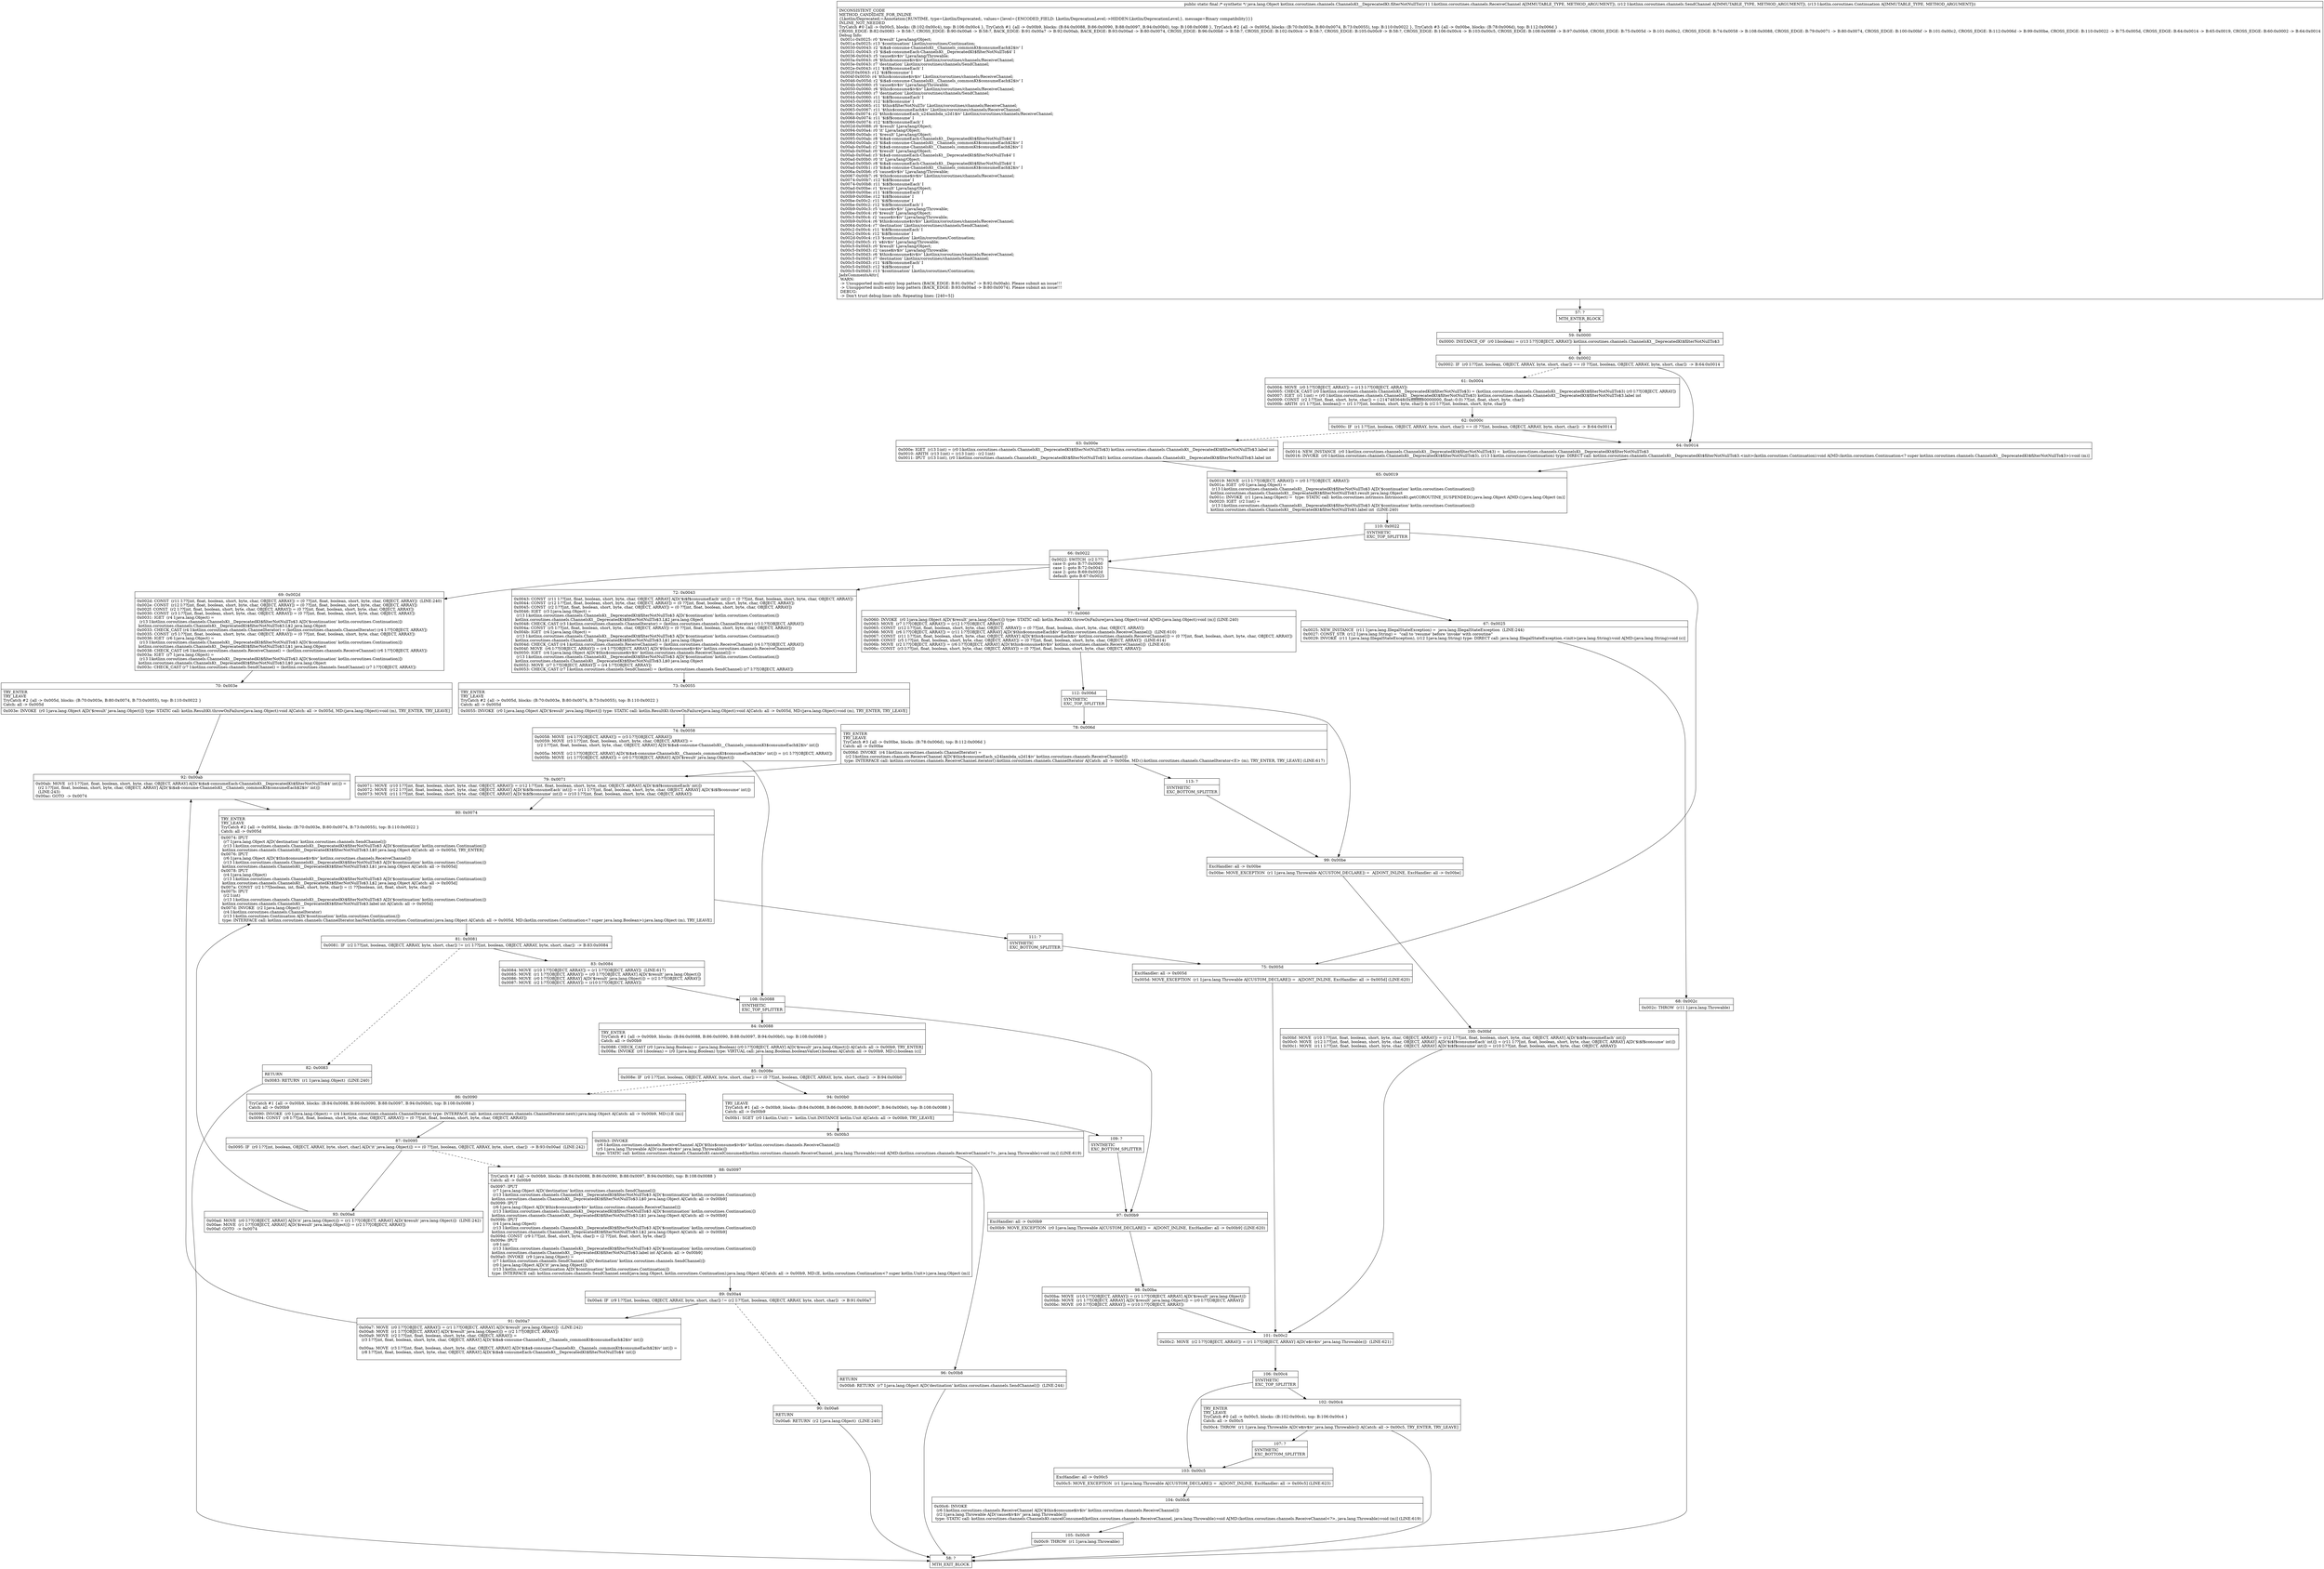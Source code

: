 digraph "CFG forkotlinx.coroutines.channels.ChannelsKt__DeprecatedKt.filterNotNullTo(Lkotlinx\/coroutines\/channels\/ReceiveChannel;Lkotlinx\/coroutines\/channels\/SendChannel;Lkotlin\/coroutines\/Continuation;)Ljava\/lang\/Object;" {
Node_57 [shape=record,label="{57\:\ ?|MTH_ENTER_BLOCK\l}"];
Node_59 [shape=record,label="{59\:\ 0x0000|0x0000: INSTANCE_OF  (r0 I:boolean) = (r13 I:??[OBJECT, ARRAY]) kotlinx.coroutines.channels.ChannelsKt__DeprecatedKt$filterNotNullTo$3 \l}"];
Node_60 [shape=record,label="{60\:\ 0x0002|0x0002: IF  (r0 I:??[int, boolean, OBJECT, ARRAY, byte, short, char]) == (0 ??[int, boolean, OBJECT, ARRAY, byte, short, char])  \-\> B:64:0x0014 \l}"];
Node_61 [shape=record,label="{61\:\ 0x0004|0x0004: MOVE  (r0 I:??[OBJECT, ARRAY]) = (r13 I:??[OBJECT, ARRAY]) \l0x0005: CHECK_CAST (r0 I:kotlinx.coroutines.channels.ChannelsKt__DeprecatedKt$filterNotNullTo$3) = (kotlinx.coroutines.channels.ChannelsKt__DeprecatedKt$filterNotNullTo$3) (r0 I:??[OBJECT, ARRAY]) \l0x0007: IGET  (r1 I:int) = (r0 I:kotlinx.coroutines.channels.ChannelsKt__DeprecatedKt$filterNotNullTo$3) kotlinx.coroutines.channels.ChannelsKt__DeprecatedKt$filterNotNullTo$3.label int \l0x0009: CONST  (r2 I:??[int, float, short, byte, char]) = (\-2147483648(0xffffffff80000000, float:\-0.0) ??[int, float, short, byte, char]) \l0x000b: ARITH  (r1 I:??[int, boolean]) = (r1 I:??[int, boolean, short, byte, char]) & (r2 I:??[int, boolean, short, byte, char]) \l}"];
Node_62 [shape=record,label="{62\:\ 0x000c|0x000c: IF  (r1 I:??[int, boolean, OBJECT, ARRAY, byte, short, char]) == (0 ??[int, boolean, OBJECT, ARRAY, byte, short, char])  \-\> B:64:0x0014 \l}"];
Node_63 [shape=record,label="{63\:\ 0x000e|0x000e: IGET  (r13 I:int) = (r0 I:kotlinx.coroutines.channels.ChannelsKt__DeprecatedKt$filterNotNullTo$3) kotlinx.coroutines.channels.ChannelsKt__DeprecatedKt$filterNotNullTo$3.label int \l0x0010: ARITH  (r13 I:int) = (r13 I:int) \- (r2 I:int) \l0x0011: IPUT  (r13 I:int), (r0 I:kotlinx.coroutines.channels.ChannelsKt__DeprecatedKt$filterNotNullTo$3) kotlinx.coroutines.channels.ChannelsKt__DeprecatedKt$filterNotNullTo$3.label int \l}"];
Node_65 [shape=record,label="{65\:\ 0x0019|0x0019: MOVE  (r13 I:??[OBJECT, ARRAY]) = (r0 I:??[OBJECT, ARRAY]) \l0x001a: IGET  (r0 I:java.lang.Object) = \l  (r13 I:kotlinx.coroutines.channels.ChannelsKt__DeprecatedKt$filterNotNullTo$3 A[D('$continuation' kotlin.coroutines.Continuation)])\l kotlinx.coroutines.channels.ChannelsKt__DeprecatedKt$filterNotNullTo$3.result java.lang.Object \l0x001c: INVOKE  (r1 I:java.lang.Object) =  type: STATIC call: kotlin.coroutines.intrinsics.IntrinsicsKt.getCOROUTINE_SUSPENDED():java.lang.Object A[MD:():java.lang.Object (m)]\l0x0020: IGET  (r2 I:int) = \l  (r13 I:kotlinx.coroutines.channels.ChannelsKt__DeprecatedKt$filterNotNullTo$3 A[D('$continuation' kotlin.coroutines.Continuation)])\l kotlinx.coroutines.channels.ChannelsKt__DeprecatedKt$filterNotNullTo$3.label int  (LINE:240)\l}"];
Node_110 [shape=record,label="{110\:\ 0x0022|SYNTHETIC\lEXC_TOP_SPLITTER\l}"];
Node_66 [shape=record,label="{66\:\ 0x0022|0x0022: SWITCH  (r2 I:??)\l case 0: goto B:77:0x0060\l case 1: goto B:72:0x0043\l case 2: goto B:69:0x002d\l default: goto B:67:0x0025 \l}"];
Node_67 [shape=record,label="{67\:\ 0x0025|0x0025: NEW_INSTANCE  (r11 I:java.lang.IllegalStateException) =  java.lang.IllegalStateException  (LINE:244)\l0x0027: CONST_STR  (r12 I:java.lang.String) =  \"call to 'resume' before 'invoke' with coroutine\" \l0x0029: INVOKE  (r11 I:java.lang.IllegalStateException), (r12 I:java.lang.String) type: DIRECT call: java.lang.IllegalStateException.\<init\>(java.lang.String):void A[MD:(java.lang.String):void (c)]\l}"];
Node_68 [shape=record,label="{68\:\ 0x002c|0x002c: THROW  (r11 I:java.lang.Throwable) \l}"];
Node_58 [shape=record,label="{58\:\ ?|MTH_EXIT_BLOCK\l}"];
Node_69 [shape=record,label="{69\:\ 0x002d|0x002d: CONST  (r11 I:??[int, float, boolean, short, byte, char, OBJECT, ARRAY]) = (0 ??[int, float, boolean, short, byte, char, OBJECT, ARRAY])  (LINE:240)\l0x002e: CONST  (r12 I:??[int, float, boolean, short, byte, char, OBJECT, ARRAY]) = (0 ??[int, float, boolean, short, byte, char, OBJECT, ARRAY]) \l0x002f: CONST  (r2 I:??[int, float, boolean, short, byte, char, OBJECT, ARRAY]) = (0 ??[int, float, boolean, short, byte, char, OBJECT, ARRAY]) \l0x0030: CONST  (r3 I:??[int, float, boolean, short, byte, char, OBJECT, ARRAY]) = (0 ??[int, float, boolean, short, byte, char, OBJECT, ARRAY]) \l0x0031: IGET  (r4 I:java.lang.Object) = \l  (r13 I:kotlinx.coroutines.channels.ChannelsKt__DeprecatedKt$filterNotNullTo$3 A[D('$continuation' kotlin.coroutines.Continuation)])\l kotlinx.coroutines.channels.ChannelsKt__DeprecatedKt$filterNotNullTo$3.L$2 java.lang.Object \l0x0033: CHECK_CAST (r4 I:kotlinx.coroutines.channels.ChannelIterator) = (kotlinx.coroutines.channels.ChannelIterator) (r4 I:??[OBJECT, ARRAY]) \l0x0035: CONST  (r5 I:??[int, float, boolean, short, byte, char, OBJECT, ARRAY]) = (0 ??[int, float, boolean, short, byte, char, OBJECT, ARRAY]) \l0x0036: IGET  (r6 I:java.lang.Object) = \l  (r13 I:kotlinx.coroutines.channels.ChannelsKt__DeprecatedKt$filterNotNullTo$3 A[D('$continuation' kotlin.coroutines.Continuation)])\l kotlinx.coroutines.channels.ChannelsKt__DeprecatedKt$filterNotNullTo$3.L$1 java.lang.Object \l0x0038: CHECK_CAST (r6 I:kotlinx.coroutines.channels.ReceiveChannel) = (kotlinx.coroutines.channels.ReceiveChannel) (r6 I:??[OBJECT, ARRAY]) \l0x003a: IGET  (r7 I:java.lang.Object) = \l  (r13 I:kotlinx.coroutines.channels.ChannelsKt__DeprecatedKt$filterNotNullTo$3 A[D('$continuation' kotlin.coroutines.Continuation)])\l kotlinx.coroutines.channels.ChannelsKt__DeprecatedKt$filterNotNullTo$3.L$0 java.lang.Object \l0x003c: CHECK_CAST (r7 I:kotlinx.coroutines.channels.SendChannel) = (kotlinx.coroutines.channels.SendChannel) (r7 I:??[OBJECT, ARRAY]) \l}"];
Node_70 [shape=record,label="{70\:\ 0x003e|TRY_ENTER\lTRY_LEAVE\lTryCatch #2 \{all \-\> 0x005d, blocks: (B:70:0x003e, B:80:0x0074, B:73:0x0055), top: B:110:0x0022 \}\lCatch: all \-\> 0x005d\l|0x003e: INVOKE  (r0 I:java.lang.Object A[D('$result' java.lang.Object)]) type: STATIC call: kotlin.ResultKt.throwOnFailure(java.lang.Object):void A[Catch: all \-\> 0x005d, MD:(java.lang.Object):void (m), TRY_ENTER, TRY_LEAVE]\l}"];
Node_92 [shape=record,label="{92\:\ 0x00ab|0x00ab: MOVE  (r3 I:??[int, float, boolean, short, byte, char, OBJECT, ARRAY] A[D('$i$a$\-consumeEach\-ChannelsKt__DeprecatedKt$filterNotNullTo$4' int)]) = \l  (r2 I:??[int, float, boolean, short, byte, char, OBJECT, ARRAY] A[D('$i$a$\-consume\-ChannelsKt__Channels_commonKt$consumeEach$2$iv' int)])\l  (LINE:243)\l0x00ac: GOTO  \-\> 0x0074 \l}"];
Node_80 [shape=record,label="{80\:\ 0x0074|TRY_ENTER\lTRY_LEAVE\lTryCatch #2 \{all \-\> 0x005d, blocks: (B:70:0x003e, B:80:0x0074, B:73:0x0055), top: B:110:0x0022 \}\lCatch: all \-\> 0x005d\l|0x0074: IPUT  \l  (r7 I:java.lang.Object A[D('destination' kotlinx.coroutines.channels.SendChannel)])\l  (r13 I:kotlinx.coroutines.channels.ChannelsKt__DeprecatedKt$filterNotNullTo$3 A[D('$continuation' kotlin.coroutines.Continuation)])\l kotlinx.coroutines.channels.ChannelsKt__DeprecatedKt$filterNotNullTo$3.L$0 java.lang.Object A[Catch: all \-\> 0x005d, TRY_ENTER]\l0x0076: IPUT  \l  (r6 I:java.lang.Object A[D('$this$consume$iv$iv' kotlinx.coroutines.channels.ReceiveChannel)])\l  (r13 I:kotlinx.coroutines.channels.ChannelsKt__DeprecatedKt$filterNotNullTo$3 A[D('$continuation' kotlin.coroutines.Continuation)])\l kotlinx.coroutines.channels.ChannelsKt__DeprecatedKt$filterNotNullTo$3.L$1 java.lang.Object A[Catch: all \-\> 0x005d]\l0x0078: IPUT  \l  (r4 I:java.lang.Object)\l  (r13 I:kotlinx.coroutines.channels.ChannelsKt__DeprecatedKt$filterNotNullTo$3 A[D('$continuation' kotlin.coroutines.Continuation)])\l kotlinx.coroutines.channels.ChannelsKt__DeprecatedKt$filterNotNullTo$3.L$2 java.lang.Object A[Catch: all \-\> 0x005d]\l0x007a: CONST  (r2 I:??[boolean, int, float, short, byte, char]) = (1 ??[boolean, int, float, short, byte, char]) \l0x007b: IPUT  \l  (r2 I:int)\l  (r13 I:kotlinx.coroutines.channels.ChannelsKt__DeprecatedKt$filterNotNullTo$3 A[D('$continuation' kotlin.coroutines.Continuation)])\l kotlinx.coroutines.channels.ChannelsKt__DeprecatedKt$filterNotNullTo$3.label int A[Catch: all \-\> 0x005d]\l0x007d: INVOKE  (r2 I:java.lang.Object) = \l  (r4 I:kotlinx.coroutines.channels.ChannelIterator)\l  (r13 I:kotlin.coroutines.Continuation A[D('$continuation' kotlin.coroutines.Continuation)])\l type: INTERFACE call: kotlinx.coroutines.channels.ChannelIterator.hasNext(kotlin.coroutines.Continuation):java.lang.Object A[Catch: all \-\> 0x005d, MD:(kotlin.coroutines.Continuation\<? super java.lang.Boolean\>):java.lang.Object (m), TRY_LEAVE]\l}"];
Node_81 [shape=record,label="{81\:\ 0x0081|0x0081: IF  (r2 I:??[int, boolean, OBJECT, ARRAY, byte, short, char]) != (r1 I:??[int, boolean, OBJECT, ARRAY, byte, short, char])  \-\> B:83:0x0084 \l}"];
Node_82 [shape=record,label="{82\:\ 0x0083|RETURN\l|0x0083: RETURN  (r1 I:java.lang.Object)  (LINE:240)\l}"];
Node_83 [shape=record,label="{83\:\ 0x0084|0x0084: MOVE  (r10 I:??[OBJECT, ARRAY]) = (r1 I:??[OBJECT, ARRAY])  (LINE:617)\l0x0085: MOVE  (r1 I:??[OBJECT, ARRAY]) = (r0 I:??[OBJECT, ARRAY] A[D('$result' java.lang.Object)]) \l0x0086: MOVE  (r0 I:??[OBJECT, ARRAY] A[D('$result' java.lang.Object)]) = (r2 I:??[OBJECT, ARRAY]) \l0x0087: MOVE  (r2 I:??[OBJECT, ARRAY]) = (r10 I:??[OBJECT, ARRAY]) \l}"];
Node_108 [shape=record,label="{108\:\ 0x0088|SYNTHETIC\lEXC_TOP_SPLITTER\l}"];
Node_84 [shape=record,label="{84\:\ 0x0088|TRY_ENTER\lTryCatch #1 \{all \-\> 0x00b9, blocks: (B:84:0x0088, B:86:0x0090, B:88:0x0097, B:94:0x00b0), top: B:108:0x0088 \}\lCatch: all \-\> 0x00b9\l|0x0088: CHECK_CAST (r0 I:java.lang.Boolean) = (java.lang.Boolean) (r0 I:??[OBJECT, ARRAY] A[D('$result' java.lang.Object)]) A[Catch: all \-\> 0x00b9, TRY_ENTER]\l0x008a: INVOKE  (r0 I:boolean) = (r0 I:java.lang.Boolean) type: VIRTUAL call: java.lang.Boolean.booleanValue():boolean A[Catch: all \-\> 0x00b9, MD:():boolean (c)]\l}"];
Node_85 [shape=record,label="{85\:\ 0x008e|0x008e: IF  (r0 I:??[int, boolean, OBJECT, ARRAY, byte, short, char]) == (0 ??[int, boolean, OBJECT, ARRAY, byte, short, char])  \-\> B:94:0x00b0 \l}"];
Node_86 [shape=record,label="{86\:\ 0x0090|TryCatch #1 \{all \-\> 0x00b9, blocks: (B:84:0x0088, B:86:0x0090, B:88:0x0097, B:94:0x00b0), top: B:108:0x0088 \}\lCatch: all \-\> 0x00b9\l|0x0090: INVOKE  (r0 I:java.lang.Object) = (r4 I:kotlinx.coroutines.channels.ChannelIterator) type: INTERFACE call: kotlinx.coroutines.channels.ChannelIterator.next():java.lang.Object A[Catch: all \-\> 0x00b9, MD:():E (m)]\l0x0094: CONST  (r8 I:??[int, float, boolean, short, byte, char, OBJECT, ARRAY]) = (0 ??[int, float, boolean, short, byte, char, OBJECT, ARRAY]) \l}"];
Node_87 [shape=record,label="{87\:\ 0x0095|0x0095: IF  (r0 I:??[int, boolean, OBJECT, ARRAY, byte, short, char] A[D('it' java.lang.Object)]) == (0 ??[int, boolean, OBJECT, ARRAY, byte, short, char])  \-\> B:93:0x00ad  (LINE:242)\l}"];
Node_88 [shape=record,label="{88\:\ 0x0097|TryCatch #1 \{all \-\> 0x00b9, blocks: (B:84:0x0088, B:86:0x0090, B:88:0x0097, B:94:0x00b0), top: B:108:0x0088 \}\lCatch: all \-\> 0x00b9\l|0x0097: IPUT  \l  (r7 I:java.lang.Object A[D('destination' kotlinx.coroutines.channels.SendChannel)])\l  (r13 I:kotlinx.coroutines.channels.ChannelsKt__DeprecatedKt$filterNotNullTo$3 A[D('$continuation' kotlin.coroutines.Continuation)])\l kotlinx.coroutines.channels.ChannelsKt__DeprecatedKt$filterNotNullTo$3.L$0 java.lang.Object A[Catch: all \-\> 0x00b9]\l0x0099: IPUT  \l  (r6 I:java.lang.Object A[D('$this$consume$iv$iv' kotlinx.coroutines.channels.ReceiveChannel)])\l  (r13 I:kotlinx.coroutines.channels.ChannelsKt__DeprecatedKt$filterNotNullTo$3 A[D('$continuation' kotlin.coroutines.Continuation)])\l kotlinx.coroutines.channels.ChannelsKt__DeprecatedKt$filterNotNullTo$3.L$1 java.lang.Object A[Catch: all \-\> 0x00b9]\l0x009b: IPUT  \l  (r4 I:java.lang.Object)\l  (r13 I:kotlinx.coroutines.channels.ChannelsKt__DeprecatedKt$filterNotNullTo$3 A[D('$continuation' kotlin.coroutines.Continuation)])\l kotlinx.coroutines.channels.ChannelsKt__DeprecatedKt$filterNotNullTo$3.L$2 java.lang.Object A[Catch: all \-\> 0x00b9]\l0x009d: CONST  (r9 I:??[int, float, short, byte, char]) = (2 ??[int, float, short, byte, char]) \l0x009e: IPUT  \l  (r9 I:int)\l  (r13 I:kotlinx.coroutines.channels.ChannelsKt__DeprecatedKt$filterNotNullTo$3 A[D('$continuation' kotlin.coroutines.Continuation)])\l kotlinx.coroutines.channels.ChannelsKt__DeprecatedKt$filterNotNullTo$3.label int A[Catch: all \-\> 0x00b9]\l0x00a0: INVOKE  (r9 I:java.lang.Object) = \l  (r7 I:kotlinx.coroutines.channels.SendChannel A[D('destination' kotlinx.coroutines.channels.SendChannel)])\l  (r0 I:java.lang.Object A[D('it' java.lang.Object)])\l  (r13 I:kotlin.coroutines.Continuation A[D('$continuation' kotlin.coroutines.Continuation)])\l type: INTERFACE call: kotlinx.coroutines.channels.SendChannel.send(java.lang.Object, kotlin.coroutines.Continuation):java.lang.Object A[Catch: all \-\> 0x00b9, MD:(E, kotlin.coroutines.Continuation\<? super kotlin.Unit\>):java.lang.Object (m)]\l}"];
Node_89 [shape=record,label="{89\:\ 0x00a4|0x00a4: IF  (r9 I:??[int, boolean, OBJECT, ARRAY, byte, short, char]) != (r2 I:??[int, boolean, OBJECT, ARRAY, byte, short, char])  \-\> B:91:0x00a7 \l}"];
Node_90 [shape=record,label="{90\:\ 0x00a6|RETURN\l|0x00a6: RETURN  (r2 I:java.lang.Object)  (LINE:240)\l}"];
Node_91 [shape=record,label="{91\:\ 0x00a7|0x00a7: MOVE  (r0 I:??[OBJECT, ARRAY]) = (r1 I:??[OBJECT, ARRAY] A[D('$result' java.lang.Object)])  (LINE:242)\l0x00a8: MOVE  (r1 I:??[OBJECT, ARRAY] A[D('$result' java.lang.Object)]) = (r2 I:??[OBJECT, ARRAY]) \l0x00a9: MOVE  (r2 I:??[int, float, boolean, short, byte, char, OBJECT, ARRAY]) = \l  (r3 I:??[int, float, boolean, short, byte, char, OBJECT, ARRAY] A[D('$i$a$\-consume\-ChannelsKt__Channels_commonKt$consumeEach$2$iv' int)])\l \l0x00aa: MOVE  (r3 I:??[int, float, boolean, short, byte, char, OBJECT, ARRAY] A[D('$i$a$\-consume\-ChannelsKt__Channels_commonKt$consumeEach$2$iv' int)]) = \l  (r8 I:??[int, float, boolean, short, byte, char, OBJECT, ARRAY] A[D('$i$a$\-consumeEach\-ChannelsKt__DeprecatedKt$filterNotNullTo$4' int)])\l \l}"];
Node_93 [shape=record,label="{93\:\ 0x00ad|0x00ad: MOVE  (r0 I:??[OBJECT, ARRAY] A[D('it' java.lang.Object)]) = (r1 I:??[OBJECT, ARRAY] A[D('$result' java.lang.Object)])  (LINE:242)\l0x00ae: MOVE  (r1 I:??[OBJECT, ARRAY] A[D('$result' java.lang.Object)]) = (r2 I:??[OBJECT, ARRAY]) \l0x00af: GOTO  \-\> 0x0074 \l}"];
Node_94 [shape=record,label="{94\:\ 0x00b0|TRY_LEAVE\lTryCatch #1 \{all \-\> 0x00b9, blocks: (B:84:0x0088, B:86:0x0090, B:88:0x0097, B:94:0x00b0), top: B:108:0x0088 \}\lCatch: all \-\> 0x00b9\l|0x00b1: SGET  (r0 I:kotlin.Unit) =  kotlin.Unit.INSTANCE kotlin.Unit A[Catch: all \-\> 0x00b9, TRY_LEAVE]\l}"];
Node_95 [shape=record,label="{95\:\ 0x00b3|0x00b3: INVOKE  \l  (r6 I:kotlinx.coroutines.channels.ReceiveChannel A[D('$this$consume$iv$iv' kotlinx.coroutines.channels.ReceiveChannel)])\l  (r5 I:java.lang.Throwable A[D('cause$iv$iv' java.lang.Throwable)])\l type: STATIC call: kotlinx.coroutines.channels.ChannelsKt.cancelConsumed(kotlinx.coroutines.channels.ReceiveChannel, java.lang.Throwable):void A[MD:(kotlinx.coroutines.channels.ReceiveChannel\<?\>, java.lang.Throwable):void (m)] (LINE:619)\l}"];
Node_96 [shape=record,label="{96\:\ 0x00b8|RETURN\l|0x00b8: RETURN  (r7 I:java.lang.Object A[D('destination' kotlinx.coroutines.channels.SendChannel)])  (LINE:244)\l}"];
Node_109 [shape=record,label="{109\:\ ?|SYNTHETIC\lEXC_BOTTOM_SPLITTER\l}"];
Node_97 [shape=record,label="{97\:\ 0x00b9|ExcHandler: all \-\> 0x00b9\l|0x00b9: MOVE_EXCEPTION  (r0 I:java.lang.Throwable A[CUSTOM_DECLARE]) =  A[DONT_INLINE, ExcHandler: all \-\> 0x00b9] (LINE:620)\l}"];
Node_98 [shape=record,label="{98\:\ 0x00ba|0x00ba: MOVE  (r10 I:??[OBJECT, ARRAY]) = (r1 I:??[OBJECT, ARRAY] A[D('$result' java.lang.Object)]) \l0x00bb: MOVE  (r1 I:??[OBJECT, ARRAY] A[D('$result' java.lang.Object)]) = (r0 I:??[OBJECT, ARRAY]) \l0x00bc: MOVE  (r0 I:??[OBJECT, ARRAY]) = (r10 I:??[OBJECT, ARRAY]) \l}"];
Node_101 [shape=record,label="{101\:\ 0x00c2|0x00c2: MOVE  (r2 I:??[OBJECT, ARRAY]) = (r1 I:??[OBJECT, ARRAY] A[D('e$iv$iv' java.lang.Throwable)])  (LINE:621)\l}"];
Node_106 [shape=record,label="{106\:\ 0x00c4|SYNTHETIC\lEXC_TOP_SPLITTER\l}"];
Node_102 [shape=record,label="{102\:\ 0x00c4|TRY_ENTER\lTRY_LEAVE\lTryCatch #0 \{all \-\> 0x00c5, blocks: (B:102:0x00c4), top: B:106:0x00c4 \}\lCatch: all \-\> 0x00c5\l|0x00c4: THROW  (r1 I:java.lang.Throwable A[D('e$iv$iv' java.lang.Throwable)]) A[Catch: all \-\> 0x00c5, TRY_ENTER, TRY_LEAVE]\l}"];
Node_107 [shape=record,label="{107\:\ ?|SYNTHETIC\lEXC_BOTTOM_SPLITTER\l}"];
Node_103 [shape=record,label="{103\:\ 0x00c5|ExcHandler: all \-\> 0x00c5\l|0x00c5: MOVE_EXCEPTION  (r1 I:java.lang.Throwable A[CUSTOM_DECLARE]) =  A[DONT_INLINE, ExcHandler: all \-\> 0x00c5] (LINE:623)\l}"];
Node_104 [shape=record,label="{104\:\ 0x00c6|0x00c6: INVOKE  \l  (r6 I:kotlinx.coroutines.channels.ReceiveChannel A[D('$this$consume$iv$iv' kotlinx.coroutines.channels.ReceiveChannel)])\l  (r2 I:java.lang.Throwable A[D('cause$iv$iv' java.lang.Throwable)])\l type: STATIC call: kotlinx.coroutines.channels.ChannelsKt.cancelConsumed(kotlinx.coroutines.channels.ReceiveChannel, java.lang.Throwable):void A[MD:(kotlinx.coroutines.channels.ReceiveChannel\<?\>, java.lang.Throwable):void (m)] (LINE:619)\l}"];
Node_105 [shape=record,label="{105\:\ 0x00c9|0x00c9: THROW  (r1 I:java.lang.Throwable) \l}"];
Node_111 [shape=record,label="{111\:\ ?|SYNTHETIC\lEXC_BOTTOM_SPLITTER\l}"];
Node_72 [shape=record,label="{72\:\ 0x0043|0x0043: CONST  (r11 I:??[int, float, boolean, short, byte, char, OBJECT, ARRAY] A[D('$i$f$consumeEach' int)]) = (0 ??[int, float, boolean, short, byte, char, OBJECT, ARRAY]) \l0x0044: CONST  (r12 I:??[int, float, boolean, short, byte, char, OBJECT, ARRAY]) = (0 ??[int, float, boolean, short, byte, char, OBJECT, ARRAY]) \l0x0045: CONST  (r2 I:??[int, float, boolean, short, byte, char, OBJECT, ARRAY]) = (0 ??[int, float, boolean, short, byte, char, OBJECT, ARRAY]) \l0x0046: IGET  (r3 I:java.lang.Object) = \l  (r13 I:kotlinx.coroutines.channels.ChannelsKt__DeprecatedKt$filterNotNullTo$3 A[D('$continuation' kotlin.coroutines.Continuation)])\l kotlinx.coroutines.channels.ChannelsKt__DeprecatedKt$filterNotNullTo$3.L$2 java.lang.Object \l0x0048: CHECK_CAST (r3 I:kotlinx.coroutines.channels.ChannelIterator) = (kotlinx.coroutines.channels.ChannelIterator) (r3 I:??[OBJECT, ARRAY]) \l0x004a: CONST  (r5 I:??[int, float, boolean, short, byte, char, OBJECT, ARRAY]) = (0 ??[int, float, boolean, short, byte, char, OBJECT, ARRAY]) \l0x004b: IGET  (r4 I:java.lang.Object) = \l  (r13 I:kotlinx.coroutines.channels.ChannelsKt__DeprecatedKt$filterNotNullTo$3 A[D('$continuation' kotlin.coroutines.Continuation)])\l kotlinx.coroutines.channels.ChannelsKt__DeprecatedKt$filterNotNullTo$3.L$1 java.lang.Object \l0x004d: CHECK_CAST (r4 I:kotlinx.coroutines.channels.ReceiveChannel) = (kotlinx.coroutines.channels.ReceiveChannel) (r4 I:??[OBJECT, ARRAY]) \l0x004f: MOVE  (r6 I:??[OBJECT, ARRAY]) = (r4 I:??[OBJECT, ARRAY] A[D('$this$consume$iv$iv' kotlinx.coroutines.channels.ReceiveChannel)]) \l0x0050: IGET  (r4 I:java.lang.Object A[D('$this$consume$iv$iv' kotlinx.coroutines.channels.ReceiveChannel)]) = \l  (r13 I:kotlinx.coroutines.channels.ChannelsKt__DeprecatedKt$filterNotNullTo$3 A[D('$continuation' kotlin.coroutines.Continuation)])\l kotlinx.coroutines.channels.ChannelsKt__DeprecatedKt$filterNotNullTo$3.L$0 java.lang.Object \l0x0052: MOVE  (r7 I:??[OBJECT, ARRAY]) = (r4 I:??[OBJECT, ARRAY]) \l0x0053: CHECK_CAST (r7 I:kotlinx.coroutines.channels.SendChannel) = (kotlinx.coroutines.channels.SendChannel) (r7 I:??[OBJECT, ARRAY]) \l}"];
Node_73 [shape=record,label="{73\:\ 0x0055|TRY_ENTER\lTRY_LEAVE\lTryCatch #2 \{all \-\> 0x005d, blocks: (B:70:0x003e, B:80:0x0074, B:73:0x0055), top: B:110:0x0022 \}\lCatch: all \-\> 0x005d\l|0x0055: INVOKE  (r0 I:java.lang.Object A[D('$result' java.lang.Object)]) type: STATIC call: kotlin.ResultKt.throwOnFailure(java.lang.Object):void A[Catch: all \-\> 0x005d, MD:(java.lang.Object):void (m), TRY_ENTER, TRY_LEAVE]\l}"];
Node_74 [shape=record,label="{74\:\ 0x0058|0x0058: MOVE  (r4 I:??[OBJECT, ARRAY]) = (r3 I:??[OBJECT, ARRAY]) \l0x0059: MOVE  (r3 I:??[int, float, boolean, short, byte, char, OBJECT, ARRAY]) = \l  (r2 I:??[int, float, boolean, short, byte, char, OBJECT, ARRAY] A[D('$i$a$\-consume\-ChannelsKt__Channels_commonKt$consumeEach$2$iv' int)])\l \l0x005a: MOVE  (r2 I:??[OBJECT, ARRAY] A[D('$i$a$\-consume\-ChannelsKt__Channels_commonKt$consumeEach$2$iv' int)]) = (r1 I:??[OBJECT, ARRAY]) \l0x005b: MOVE  (r1 I:??[OBJECT, ARRAY]) = (r0 I:??[OBJECT, ARRAY] A[D('$result' java.lang.Object)]) \l}"];
Node_77 [shape=record,label="{77\:\ 0x0060|0x0060: INVOKE  (r0 I:java.lang.Object A[D('$result' java.lang.Object)]) type: STATIC call: kotlin.ResultKt.throwOnFailure(java.lang.Object):void A[MD:(java.lang.Object):void (m)] (LINE:240)\l0x0063: MOVE  (r7 I:??[OBJECT, ARRAY]) = (r12 I:??[OBJECT, ARRAY]) \l0x0065: CONST  (r12 I:??[int, float, boolean, short, byte, char, OBJECT, ARRAY]) = (0 ??[int, float, boolean, short, byte, char, OBJECT, ARRAY]) \l0x0066: MOVE  (r6 I:??[OBJECT, ARRAY]) = (r11 I:??[OBJECT, ARRAY] A[D('$this$consumeEach$iv' kotlinx.coroutines.channels.ReceiveChannel)])  (LINE:610)\l0x0067: CONST  (r11 I:??[int, float, boolean, short, byte, char, OBJECT, ARRAY] A[D('$this$consumeEach$iv' kotlinx.coroutines.channels.ReceiveChannel)]) = (0 ??[int, float, boolean, short, byte, char, OBJECT, ARRAY]) \l0x0069: CONST  (r5 I:??[int, float, boolean, short, byte, char, OBJECT, ARRAY]) = (0 ??[int, float, boolean, short, byte, char, OBJECT, ARRAY])  (LINE:614)\l0x006b: MOVE  (r2 I:??[OBJECT, ARRAY]) = (r6 I:??[OBJECT, ARRAY] A[D('$this$consume$iv$iv' kotlinx.coroutines.channels.ReceiveChannel)])  (LINE:616)\l0x006c: CONST  (r3 I:??[int, float, boolean, short, byte, char, OBJECT, ARRAY]) = (0 ??[int, float, boolean, short, byte, char, OBJECT, ARRAY]) \l}"];
Node_112 [shape=record,label="{112\:\ 0x006d|SYNTHETIC\lEXC_TOP_SPLITTER\l}"];
Node_78 [shape=record,label="{78\:\ 0x006d|TRY_ENTER\lTRY_LEAVE\lTryCatch #3 \{all \-\> 0x00be, blocks: (B:78:0x006d), top: B:112:0x006d \}\lCatch: all \-\> 0x00be\l|0x006d: INVOKE  (r4 I:kotlinx.coroutines.channels.ChannelIterator) = \l  (r2 I:kotlinx.coroutines.channels.ReceiveChannel A[D('$this$consumeEach_u24lambda_u2d1$iv' kotlinx.coroutines.channels.ReceiveChannel)])\l type: INTERFACE call: kotlinx.coroutines.channels.ReceiveChannel.iterator():kotlinx.coroutines.channels.ChannelIterator A[Catch: all \-\> 0x00be, MD:():kotlinx.coroutines.channels.ChannelIterator\<E\> (m), TRY_ENTER, TRY_LEAVE] (LINE:617)\l}"];
Node_79 [shape=record,label="{79\:\ 0x0071|0x0071: MOVE  (r10 I:??[int, float, boolean, short, byte, char, OBJECT, ARRAY]) = (r12 I:??[int, float, boolean, short, byte, char, OBJECT, ARRAY] A[D('$i$f$consumeEach' int)]) \l0x0072: MOVE  (r12 I:??[int, float, boolean, short, byte, char, OBJECT, ARRAY] A[D('$i$f$consumeEach' int)]) = (r11 I:??[int, float, boolean, short, byte, char, OBJECT, ARRAY] A[D('$i$f$consume' int)]) \l0x0073: MOVE  (r11 I:??[int, float, boolean, short, byte, char, OBJECT, ARRAY] A[D('$i$f$consume' int)]) = (r10 I:??[int, float, boolean, short, byte, char, OBJECT, ARRAY]) \l}"];
Node_113 [shape=record,label="{113\:\ ?|SYNTHETIC\lEXC_BOTTOM_SPLITTER\l}"];
Node_99 [shape=record,label="{99\:\ 0x00be|ExcHandler: all \-\> 0x00be\l|0x00be: MOVE_EXCEPTION  (r1 I:java.lang.Throwable A[CUSTOM_DECLARE]) =  A[DONT_INLINE, ExcHandler: all \-\> 0x00be]\l}"];
Node_100 [shape=record,label="{100\:\ 0x00bf|0x00bf: MOVE  (r10 I:??[int, float, boolean, short, byte, char, OBJECT, ARRAY]) = (r12 I:??[int, float, boolean, short, byte, char, OBJECT, ARRAY] A[D('$i$f$consumeEach' int)]) \l0x00c0: MOVE  (r12 I:??[int, float, boolean, short, byte, char, OBJECT, ARRAY] A[D('$i$f$consumeEach' int)]) = (r11 I:??[int, float, boolean, short, byte, char, OBJECT, ARRAY] A[D('$i$f$consume' int)]) \l0x00c1: MOVE  (r11 I:??[int, float, boolean, short, byte, char, OBJECT, ARRAY] A[D('$i$f$consume' int)]) = (r10 I:??[int, float, boolean, short, byte, char, OBJECT, ARRAY]) \l}"];
Node_75 [shape=record,label="{75\:\ 0x005d|ExcHandler: all \-\> 0x005d\l|0x005d: MOVE_EXCEPTION  (r1 I:java.lang.Throwable A[CUSTOM_DECLARE]) =  A[DONT_INLINE, ExcHandler: all \-\> 0x005d] (LINE:620)\l}"];
Node_64 [shape=record,label="{64\:\ 0x0014|0x0014: NEW_INSTANCE  (r0 I:kotlinx.coroutines.channels.ChannelsKt__DeprecatedKt$filterNotNullTo$3) =  kotlinx.coroutines.channels.ChannelsKt__DeprecatedKt$filterNotNullTo$3 \l0x0016: INVOKE  (r0 I:kotlinx.coroutines.channels.ChannelsKt__DeprecatedKt$filterNotNullTo$3), (r13 I:kotlin.coroutines.Continuation) type: DIRECT call: kotlinx.coroutines.channels.ChannelsKt__DeprecatedKt$filterNotNullTo$3.\<init\>(kotlin.coroutines.Continuation):void A[MD:(kotlin.coroutines.Continuation\<? super kotlinx.coroutines.channels.ChannelsKt__DeprecatedKt$filterNotNullTo$3\>):void (m)]\l}"];
MethodNode[shape=record,label="{public static final \/* synthetic *\/ java.lang.Object kotlinx.coroutines.channels.ChannelsKt__DeprecatedKt.filterNotNullTo((r11 I:kotlinx.coroutines.channels.ReceiveChannel A[IMMUTABLE_TYPE, METHOD_ARGUMENT]), (r12 I:kotlinx.coroutines.channels.SendChannel A[IMMUTABLE_TYPE, METHOD_ARGUMENT]), (r13 I:kotlin.coroutines.Continuation A[IMMUTABLE_TYPE, METHOD_ARGUMENT]))  | INCONSISTENT_CODE\lMETHOD_CANDIDATE_FOR_INLINE\l\{Lkotlin\/Deprecated;=Annotation\{RUNTIME, type=Lkotlin\/Deprecated;, values=\{level=\{ENCODED_FIELD: Lkotlin\/DeprecationLevel;\-\>HIDDEN:Lkotlin\/DeprecationLevel;\}, message=Binary compatibility\}\}\}\lINLINE_NOT_NEEDED\lTryCatch #0 \{all \-\> 0x00c5, blocks: (B:102:0x00c4), top: B:106:0x00c4 \}, TryCatch #1 \{all \-\> 0x00b9, blocks: (B:84:0x0088, B:86:0x0090, B:88:0x0097, B:94:0x00b0), top: B:108:0x0088 \}, TryCatch #2 \{all \-\> 0x005d, blocks: (B:70:0x003e, B:80:0x0074, B:73:0x0055), top: B:110:0x0022 \}, TryCatch #3 \{all \-\> 0x00be, blocks: (B:78:0x006d), top: B:112:0x006d \}\lCROSS_EDGE: B:82:0x0083 \-\> B:58:?, CROSS_EDGE: B:90:0x00a6 \-\> B:58:?, BACK_EDGE: B:91:0x00a7 \-\> B:92:0x00ab, BACK_EDGE: B:93:0x00ad \-\> B:80:0x0074, CROSS_EDGE: B:96:0x00b8 \-\> B:58:?, CROSS_EDGE: B:102:0x00c4 \-\> B:58:?, CROSS_EDGE: B:105:0x00c9 \-\> B:58:?, CROSS_EDGE: B:106:0x00c4 \-\> B:103:0x00c5, CROSS_EDGE: B:108:0x0088 \-\> B:97:0x00b9, CROSS_EDGE: B:75:0x005d \-\> B:101:0x00c2, CROSS_EDGE: B:74:0x0058 \-\> B:108:0x0088, CROSS_EDGE: B:79:0x0071 \-\> B:80:0x0074, CROSS_EDGE: B:100:0x00bf \-\> B:101:0x00c2, CROSS_EDGE: B:112:0x006d \-\> B:99:0x00be, CROSS_EDGE: B:110:0x0022 \-\> B:75:0x005d, CROSS_EDGE: B:64:0x0014 \-\> B:65:0x0019, CROSS_EDGE: B:60:0x0002 \-\> B:64:0x0014\lDebug Info:\l  0x001c\-0x0025: r0 '$result' Ljava\/lang\/Object;\l  0x001a\-0x0025: r13 '$continuation' Lkotlin\/coroutines\/Continuation;\l  0x0030\-0x0043: r2 '$i$a$\-consume\-ChannelsKt__Channels_commonKt$consumeEach$2$iv' I\l  0x0031\-0x0043: r3 '$i$a$\-consumeEach\-ChannelsKt__DeprecatedKt$filterNotNullTo$4' I\l  0x0036\-0x0043: r5 'cause$iv$iv' Ljava\/lang\/Throwable;\l  0x003a\-0x0043: r6 '$this$consume$iv$iv' Lkotlinx\/coroutines\/channels\/ReceiveChannel;\l  0x003e\-0x0043: r7 'destination' Lkotlinx\/coroutines\/channels\/SendChannel;\l  0x002e\-0x0043: r11 '$i$f$consumeEach' I\l  0x002f\-0x0043: r12 '$i$f$consume' I\l  0x004f\-0x0050: r4 '$this$consume$iv$iv' Lkotlinx\/coroutines\/channels\/ReceiveChannel;\l  0x0046\-0x005d: r2 '$i$a$\-consume\-ChannelsKt__Channels_commonKt$consumeEach$2$iv' I\l  0x004b\-0x0060: r5 'cause$iv$iv' Ljava\/lang\/Throwable;\l  0x0050\-0x0060: r6 '$this$consume$iv$iv' Lkotlinx\/coroutines\/channels\/ReceiveChannel;\l  0x0055\-0x0060: r7 'destination' Lkotlinx\/coroutines\/channels\/SendChannel;\l  0x0044\-0x0060: r11 '$i$f$consumeEach' I\l  0x0045\-0x0060: r12 '$i$f$consume' I\l  0x0063\-0x0065: r11 '$this$filterNotNullTo' Lkotlinx\/coroutines\/channels\/ReceiveChannel;\l  0x0065\-0x0067: r11 '$this$consumeEach$iv' Lkotlinx\/coroutines\/channels\/ReceiveChannel;\l  0x006c\-0x0074: r2 '$this$consumeEach_u24lambda_u2d1$iv' Lkotlinx\/coroutines\/channels\/ReceiveChannel;\l  0x0068\-0x0074: r11 '$i$f$consume' I\l  0x0066\-0x0074: r12 '$i$f$consumeEach' I\l  0x002d\-0x0088: r0 '$result' Ljava\/lang\/Object;\l  0x0094\-0x00a4: r0 'it' Ljava\/lang\/Object;\l  0x0088\-0x00ab: r1 '$result' Ljava\/lang\/Object;\l  0x0095\-0x00ab: r8 '$i$a$\-consumeEach\-ChannelsKt__DeprecatedKt$filterNotNullTo$4' I\l  0x006d\-0x00ab: r3 '$i$a$\-consume\-ChannelsKt__Channels_commonKt$consumeEach$2$iv' I\l  0x00ab\-0x00ad: r2 '$i$a$\-consume\-ChannelsKt__Channels_commonKt$consumeEach$2$iv' I\l  0x00ab\-0x00ad: r0 '$result' Ljava\/lang\/Object;\l  0x00ab\-0x00ad: r3 '$i$a$\-consumeEach\-ChannelsKt__DeprecatedKt$filterNotNullTo$4' I\l  0x00ad\-0x00b0: r0 'it' Ljava\/lang\/Object;\l  0x00ad\-0x00b0: r8 '$i$a$\-consumeEach\-ChannelsKt__DeprecatedKt$filterNotNullTo$4' I\l  0x00ad\-0x00b1: r3 '$i$a$\-consume\-ChannelsKt__Channels_commonKt$consumeEach$2$iv' I\l  0x006a\-0x00b6: r5 'cause$iv$iv' Ljava\/lang\/Throwable;\l  0x0067\-0x00b7: r6 '$this$consume$iv$iv' Lkotlinx\/coroutines\/channels\/ReceiveChannel;\l  0x0074\-0x00b7: r12 '$i$f$consume' I\l  0x0074\-0x00b8: r11 '$i$f$consumeEach' I\l  0x00ad\-0x00be: r1 '$result' Ljava\/lang\/Object;\l  0x00b9\-0x00be: r11 '$i$f$consumeEach' I\l  0x00b9\-0x00be: r12 '$i$f$consume' I\l  0x00be\-0x00c2: r11 '$i$f$consume' I\l  0x00be\-0x00c2: r12 '$i$f$consumeEach' I\l  0x00b9\-0x00c3: r5 'cause$iv$iv' Ljava\/lang\/Throwable;\l  0x00be\-0x00c4: r0 '$result' Ljava\/lang\/Object;\l  0x00c3\-0x00c4: r2 'cause$iv$iv' Ljava\/lang\/Throwable;\l  0x00b9\-0x00c4: r6 '$this$consume$iv$iv' Lkotlinx\/coroutines\/channels\/ReceiveChannel;\l  0x0064\-0x00c4: r7 'destination' Lkotlinx\/coroutines\/channels\/SendChannel;\l  0x00c2\-0x00c4: r11 '$i$f$consumeEach' I\l  0x00c2\-0x00c4: r12 '$i$f$consume' I\l  0x002d\-0x00c4: r13 '$continuation' Lkotlin\/coroutines\/Continuation;\l  0x00c2\-0x00c5: r1 'e$iv$iv' Ljava\/lang\/Throwable;\l  0x00c5\-0x00d3: r0 '$result' Ljava\/lang\/Object;\l  0x00c5\-0x00d3: r2 'cause$iv$iv' Ljava\/lang\/Throwable;\l  0x00c5\-0x00d3: r6 '$this$consume$iv$iv' Lkotlinx\/coroutines\/channels\/ReceiveChannel;\l  0x00c5\-0x00d3: r7 'destination' Lkotlinx\/coroutines\/channels\/SendChannel;\l  0x00c5\-0x00d3: r11 '$i$f$consumeEach' I\l  0x00c5\-0x00d3: r12 '$i$f$consume' I\l  0x00c5\-0x00d3: r13 '$continuation' Lkotlin\/coroutines\/Continuation;\lJadxCommentsAttr\{\l WARN: \l \-\> Unsupported multi\-entry loop pattern (BACK_EDGE: B:91:0x00a7 \-\> B:92:0x00ab). Please submit an issue!!!\l \-\> Unsupported multi\-entry loop pattern (BACK_EDGE: B:93:0x00ad \-\> B:80:0x0074). Please submit an issue!!!\l DEBUG: \l \-\> Don't trust debug lines info. Repeating lines: [240=5]\}\l}"];
MethodNode -> Node_57;Node_57 -> Node_59;
Node_59 -> Node_60;
Node_60 -> Node_61[style=dashed];
Node_60 -> Node_64;
Node_61 -> Node_62;
Node_62 -> Node_63[style=dashed];
Node_62 -> Node_64;
Node_63 -> Node_65;
Node_65 -> Node_110;
Node_110 -> Node_66;
Node_110 -> Node_75;
Node_66 -> Node_67;
Node_66 -> Node_69;
Node_66 -> Node_72;
Node_66 -> Node_77;
Node_67 -> Node_68;
Node_68 -> Node_58;
Node_69 -> Node_70;
Node_70 -> Node_92;
Node_92 -> Node_80;
Node_80 -> Node_81;
Node_80 -> Node_111;
Node_81 -> Node_82[style=dashed];
Node_81 -> Node_83;
Node_82 -> Node_58;
Node_83 -> Node_108;
Node_108 -> Node_84;
Node_108 -> Node_97;
Node_84 -> Node_85;
Node_85 -> Node_86[style=dashed];
Node_85 -> Node_94;
Node_86 -> Node_87;
Node_87 -> Node_88[style=dashed];
Node_87 -> Node_93;
Node_88 -> Node_89;
Node_89 -> Node_90[style=dashed];
Node_89 -> Node_91;
Node_90 -> Node_58;
Node_91 -> Node_92;
Node_93 -> Node_80;
Node_94 -> Node_95;
Node_94 -> Node_109;
Node_95 -> Node_96;
Node_96 -> Node_58;
Node_109 -> Node_97;
Node_97 -> Node_98;
Node_98 -> Node_101;
Node_101 -> Node_106;
Node_106 -> Node_102;
Node_106 -> Node_103;
Node_102 -> Node_58;
Node_102 -> Node_107;
Node_107 -> Node_103;
Node_103 -> Node_104;
Node_104 -> Node_105;
Node_105 -> Node_58;
Node_111 -> Node_75;
Node_72 -> Node_73;
Node_73 -> Node_74;
Node_74 -> Node_108;
Node_77 -> Node_112;
Node_112 -> Node_78;
Node_112 -> Node_99;
Node_78 -> Node_79;
Node_78 -> Node_113;
Node_79 -> Node_80;
Node_113 -> Node_99;
Node_99 -> Node_100;
Node_100 -> Node_101;
Node_75 -> Node_101;
Node_64 -> Node_65;
}

